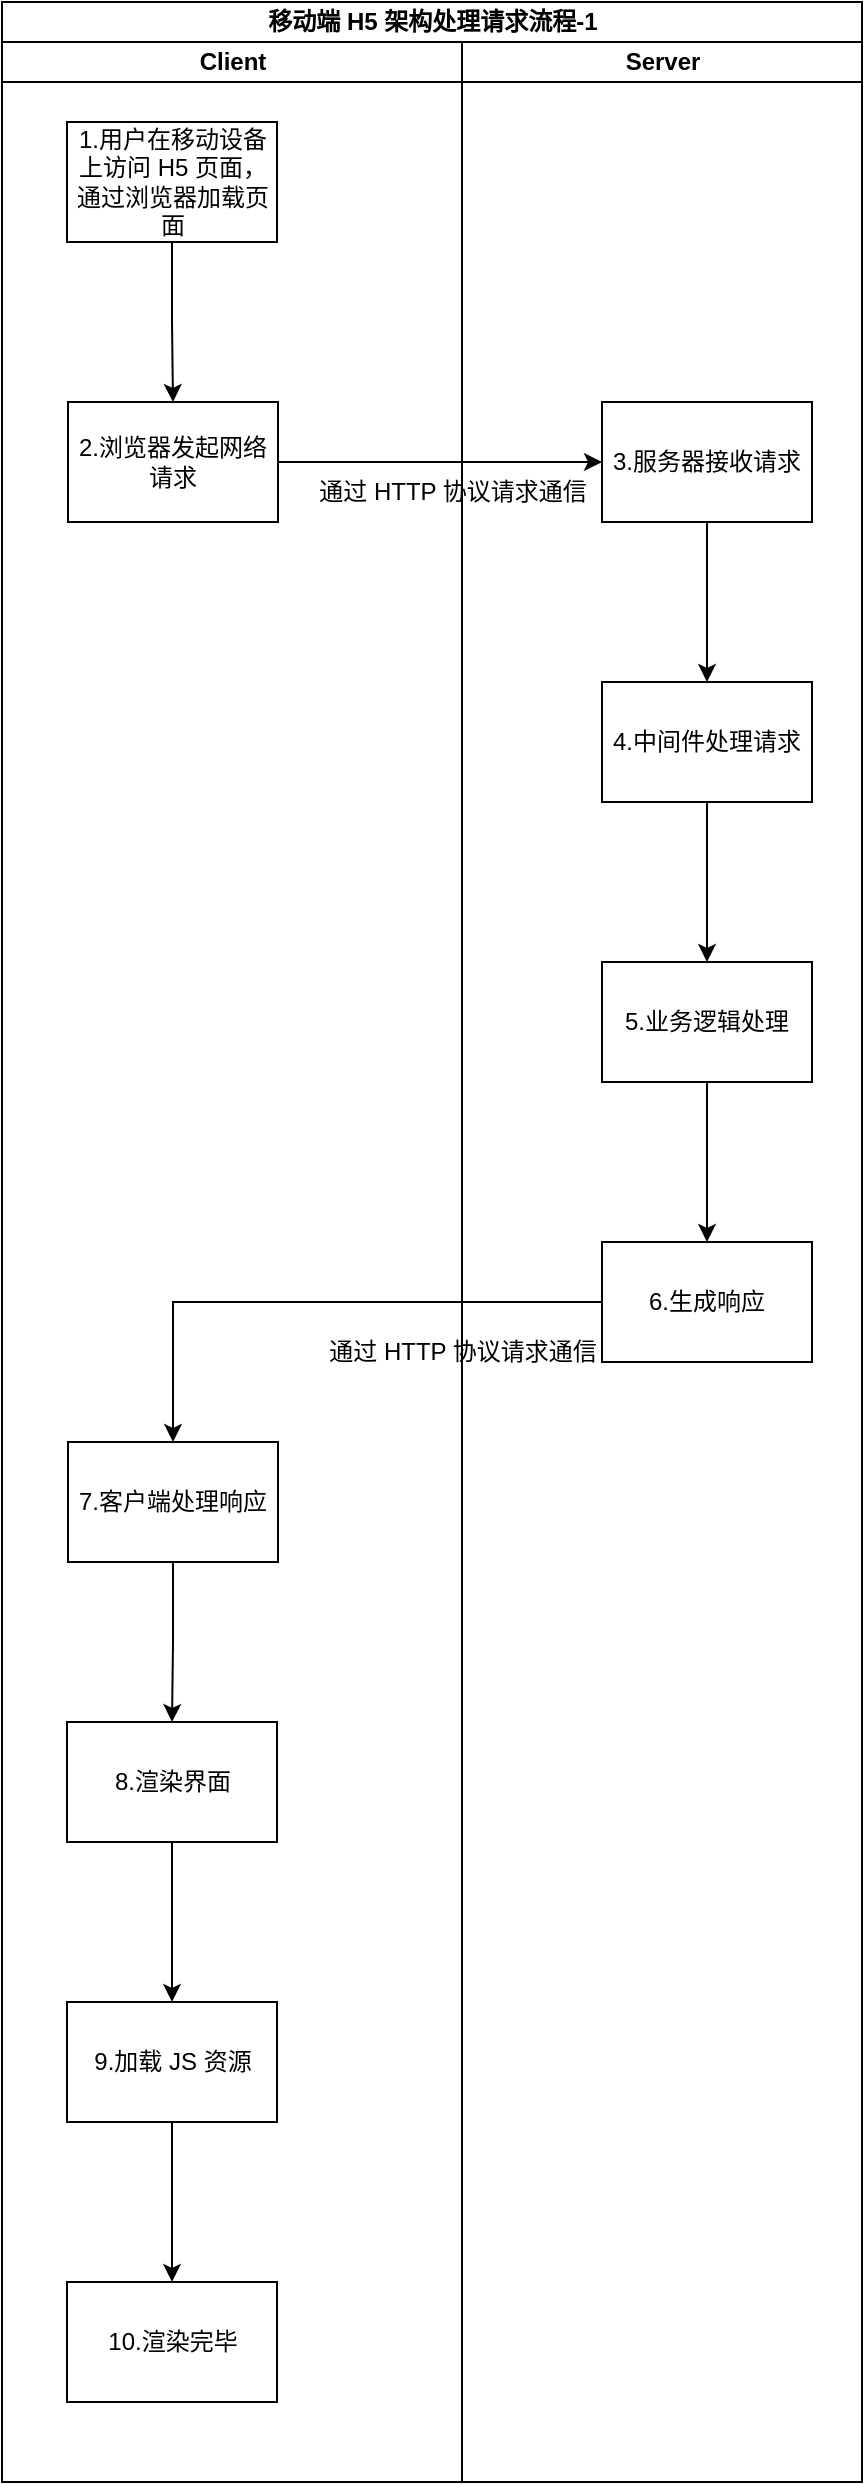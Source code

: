 <mxfile version="22.1.0" type="github">
  <diagram name="第 1 页" id="11swta3kaPDLS0aJfWKF">
    <mxGraphModel dx="784" dy="1156" grid="1" gridSize="10" guides="1" tooltips="1" connect="1" arrows="1" fold="1" page="1" pageScale="1" pageWidth="827" pageHeight="1169" math="0" shadow="0">
      <root>
        <mxCell id="0" />
        <mxCell id="1" parent="0" />
        <mxCell id="coak4n4l8vl19FhMBkoU-1" value="移动端 H5 架构处理请求流程-1" style="swimlane;childLayout=stackLayout;resizeParent=1;resizeParentMax=0;startSize=20;html=1;" vertex="1" parent="1">
          <mxGeometry x="150" y="50" width="430" height="1240" as="geometry" />
        </mxCell>
        <mxCell id="coak4n4l8vl19FhMBkoU-2" value="Client" style="swimlane;startSize=20;html=1;" vertex="1" parent="coak4n4l8vl19FhMBkoU-1">
          <mxGeometry y="20" width="230" height="1220" as="geometry" />
        </mxCell>
        <mxCell id="coak4n4l8vl19FhMBkoU-3" value="" style="edgeStyle=orthogonalEdgeStyle;rounded=0;orthogonalLoop=1;jettySize=auto;html=1;" edge="1" parent="coak4n4l8vl19FhMBkoU-2" source="coak4n4l8vl19FhMBkoU-4" target="coak4n4l8vl19FhMBkoU-5">
          <mxGeometry relative="1" as="geometry" />
        </mxCell>
        <mxCell id="coak4n4l8vl19FhMBkoU-4" value="1.用户在移动设备上访问 H5 页面，通过浏览器加载页面" style="rounded=0;whiteSpace=wrap;html=1;" vertex="1" parent="coak4n4l8vl19FhMBkoU-2">
          <mxGeometry x="32.5" y="40" width="105" height="60" as="geometry" />
        </mxCell>
        <mxCell id="coak4n4l8vl19FhMBkoU-5" value="2.浏览器发起网络请求" style="rounded=0;whiteSpace=wrap;html=1;" vertex="1" parent="coak4n4l8vl19FhMBkoU-2">
          <mxGeometry x="33" y="180" width="105" height="60" as="geometry" />
        </mxCell>
        <mxCell id="coak4n4l8vl19FhMBkoU-6" value="" style="edgeStyle=orthogonalEdgeStyle;rounded=0;orthogonalLoop=1;jettySize=auto;html=1;" edge="1" parent="coak4n4l8vl19FhMBkoU-2" source="coak4n4l8vl19FhMBkoU-7" target="coak4n4l8vl19FhMBkoU-8">
          <mxGeometry relative="1" as="geometry" />
        </mxCell>
        <mxCell id="coak4n4l8vl19FhMBkoU-7" value="7.客户端处理响应" style="rounded=0;whiteSpace=wrap;html=1;" vertex="1" parent="coak4n4l8vl19FhMBkoU-2">
          <mxGeometry x="33" y="700" width="105" height="60" as="geometry" />
        </mxCell>
        <mxCell id="coak4n4l8vl19FhMBkoU-23" value="" style="edgeStyle=orthogonalEdgeStyle;rounded=0;orthogonalLoop=1;jettySize=auto;html=1;" edge="1" parent="coak4n4l8vl19FhMBkoU-2" source="coak4n4l8vl19FhMBkoU-8" target="coak4n4l8vl19FhMBkoU-22">
          <mxGeometry relative="1" as="geometry" />
        </mxCell>
        <mxCell id="coak4n4l8vl19FhMBkoU-8" value="8.渲染界面" style="rounded=0;whiteSpace=wrap;html=1;" vertex="1" parent="coak4n4l8vl19FhMBkoU-2">
          <mxGeometry x="32.5" y="840" width="105" height="60" as="geometry" />
        </mxCell>
        <mxCell id="coak4n4l8vl19FhMBkoU-21" value="通过 HTTP 协议请求通信" style="text;html=1;align=center;verticalAlign=middle;resizable=0;points=[];autosize=1;strokeColor=none;fillColor=none;" vertex="1" parent="coak4n4l8vl19FhMBkoU-2">
          <mxGeometry x="150" y="640" width="160" height="30" as="geometry" />
        </mxCell>
        <mxCell id="coak4n4l8vl19FhMBkoU-22" value="9.加载 JS 资源" style="rounded=0;whiteSpace=wrap;html=1;" vertex="1" parent="coak4n4l8vl19FhMBkoU-2">
          <mxGeometry x="32.5" y="980" width="105" height="60" as="geometry" />
        </mxCell>
        <mxCell id="coak4n4l8vl19FhMBkoU-9" value="Server" style="swimlane;startSize=20;html=1;" vertex="1" parent="coak4n4l8vl19FhMBkoU-1">
          <mxGeometry x="230" y="20" width="200" height="1220" as="geometry" />
        </mxCell>
        <mxCell id="coak4n4l8vl19FhMBkoU-10" value="" style="edgeStyle=orthogonalEdgeStyle;rounded=0;orthogonalLoop=1;jettySize=auto;html=1;" edge="1" parent="coak4n4l8vl19FhMBkoU-9" source="coak4n4l8vl19FhMBkoU-11" target="coak4n4l8vl19FhMBkoU-14">
          <mxGeometry relative="1" as="geometry" />
        </mxCell>
        <mxCell id="coak4n4l8vl19FhMBkoU-11" value="3.服务器接收请求" style="rounded=0;whiteSpace=wrap;html=1;" vertex="1" parent="coak4n4l8vl19FhMBkoU-9">
          <mxGeometry x="70" y="180" width="105" height="60" as="geometry" />
        </mxCell>
        <mxCell id="coak4n4l8vl19FhMBkoU-12" value="通过 HTTP 协议请求通信" style="text;html=1;align=center;verticalAlign=middle;resizable=0;points=[];autosize=1;strokeColor=none;fillColor=none;" vertex="1" parent="coak4n4l8vl19FhMBkoU-9">
          <mxGeometry x="-85" y="210" width="160" height="30" as="geometry" />
        </mxCell>
        <mxCell id="coak4n4l8vl19FhMBkoU-13" value="" style="edgeStyle=orthogonalEdgeStyle;rounded=0;orthogonalLoop=1;jettySize=auto;html=1;" edge="1" parent="coak4n4l8vl19FhMBkoU-9" source="coak4n4l8vl19FhMBkoU-14" target="coak4n4l8vl19FhMBkoU-16">
          <mxGeometry relative="1" as="geometry" />
        </mxCell>
        <mxCell id="coak4n4l8vl19FhMBkoU-14" value="4.中间件处理请求" style="rounded=0;whiteSpace=wrap;html=1;" vertex="1" parent="coak4n4l8vl19FhMBkoU-9">
          <mxGeometry x="70" y="320" width="105" height="60" as="geometry" />
        </mxCell>
        <mxCell id="coak4n4l8vl19FhMBkoU-15" value="" style="edgeStyle=orthogonalEdgeStyle;rounded=0;orthogonalLoop=1;jettySize=auto;html=1;" edge="1" parent="coak4n4l8vl19FhMBkoU-9" source="coak4n4l8vl19FhMBkoU-16" target="coak4n4l8vl19FhMBkoU-18">
          <mxGeometry relative="1" as="geometry" />
        </mxCell>
        <mxCell id="coak4n4l8vl19FhMBkoU-16" value="5.业务逻辑处理" style="rounded=0;whiteSpace=wrap;html=1;" vertex="1" parent="coak4n4l8vl19FhMBkoU-9">
          <mxGeometry x="70" y="460" width="105" height="60" as="geometry" />
        </mxCell>
        <mxCell id="coak4n4l8vl19FhMBkoU-18" value="6.生成响应" style="rounded=0;whiteSpace=wrap;html=1;" vertex="1" parent="coak4n4l8vl19FhMBkoU-9">
          <mxGeometry x="70" y="600" width="105" height="60" as="geometry" />
        </mxCell>
        <mxCell id="coak4n4l8vl19FhMBkoU-19" value="" style="edgeStyle=orthogonalEdgeStyle;rounded=0;orthogonalLoop=1;jettySize=auto;html=1;" edge="1" parent="coak4n4l8vl19FhMBkoU-1" source="coak4n4l8vl19FhMBkoU-5" target="coak4n4l8vl19FhMBkoU-11">
          <mxGeometry relative="1" as="geometry" />
        </mxCell>
        <mxCell id="coak4n4l8vl19FhMBkoU-20" value="" style="edgeStyle=orthogonalEdgeStyle;rounded=0;orthogonalLoop=1;jettySize=auto;html=1;" edge="1" parent="coak4n4l8vl19FhMBkoU-1" source="coak4n4l8vl19FhMBkoU-18" target="coak4n4l8vl19FhMBkoU-7">
          <mxGeometry relative="1" as="geometry">
            <mxPoint x="220" y="650" as="targetPoint" />
          </mxGeometry>
        </mxCell>
        <mxCell id="coak4n4l8vl19FhMBkoU-24" value="10.渲染完毕" style="rounded=0;whiteSpace=wrap;html=1;" vertex="1" parent="1">
          <mxGeometry x="182.5" y="1190" width="105" height="60" as="geometry" />
        </mxCell>
        <mxCell id="coak4n4l8vl19FhMBkoU-25" value="" style="edgeStyle=orthogonalEdgeStyle;rounded=0;orthogonalLoop=1;jettySize=auto;html=1;" edge="1" parent="1" source="coak4n4l8vl19FhMBkoU-22" target="coak4n4l8vl19FhMBkoU-24">
          <mxGeometry relative="1" as="geometry" />
        </mxCell>
      </root>
    </mxGraphModel>
  </diagram>
</mxfile>
